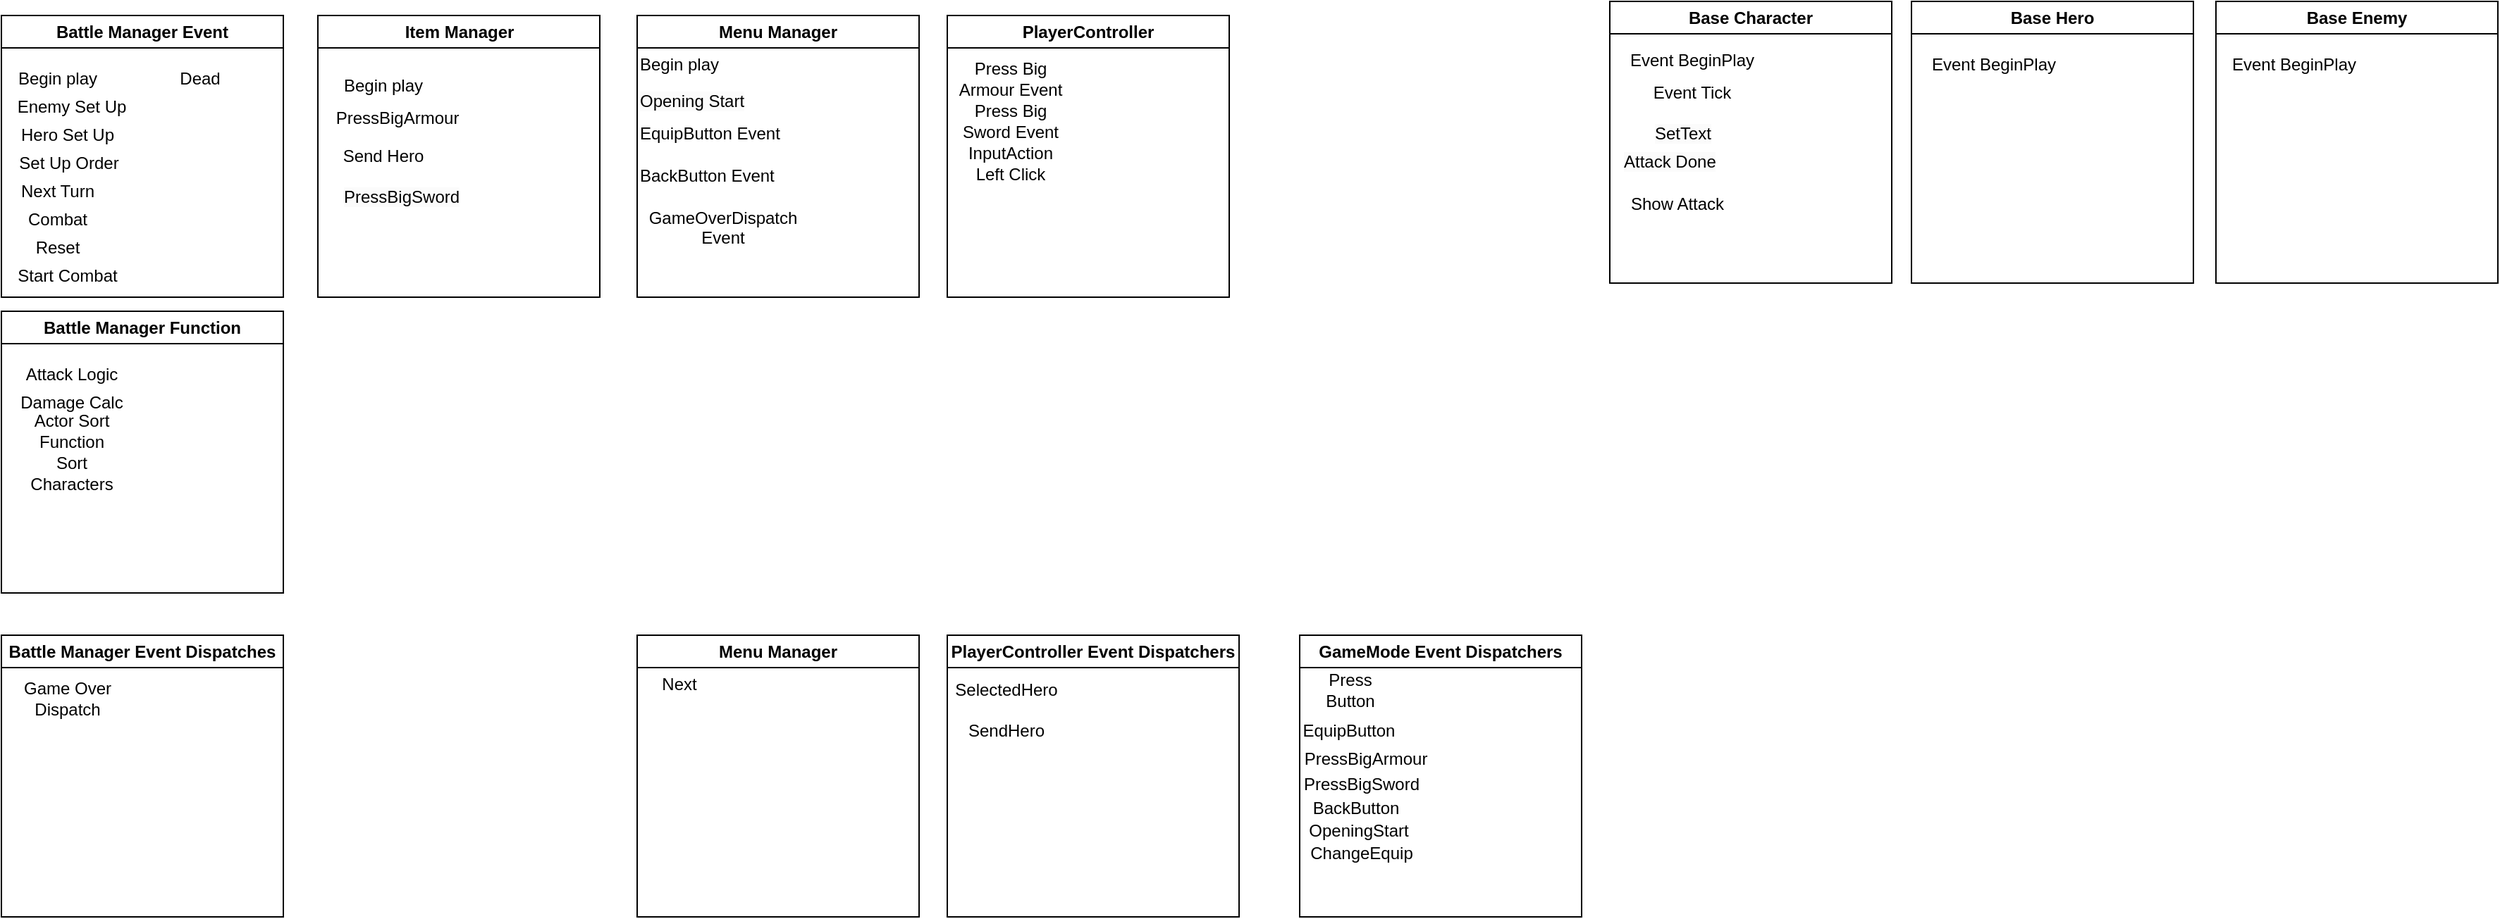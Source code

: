 <mxfile version="26.0.10">
  <diagram id="C5RBs43oDa-KdzZeNtuy" name="Page-1">
    <mxGraphModel dx="1434" dy="738" grid="1" gridSize="10" guides="1" tooltips="1" connect="1" arrows="1" fold="1" page="1" pageScale="1" pageWidth="827" pageHeight="1169" math="0" shadow="0">
      <root>
        <mxCell id="WIyWlLk6GJQsqaUBKTNV-0" />
        <mxCell id="WIyWlLk6GJQsqaUBKTNV-1" parent="WIyWlLk6GJQsqaUBKTNV-0" />
        <mxCell id="1QSOvx4FQGKFCCzgHMIn-46" value="Item Manager" style="swimlane;whiteSpace=wrap;html=1;" vertex="1" parent="WIyWlLk6GJQsqaUBKTNV-1">
          <mxGeometry x="323.5" y="170" width="200" height="200" as="geometry" />
        </mxCell>
        <mxCell id="1QSOvx4FQGKFCCzgHMIn-47" value="PressBigArmour&lt;div&gt;&lt;br&gt;&lt;/div&gt;" style="text;html=1;align=center;verticalAlign=middle;whiteSpace=wrap;rounded=0;" vertex="1" parent="1QSOvx4FQGKFCCzgHMIn-46">
          <mxGeometry x="26.5" y="60" width="60" height="40" as="geometry" />
        </mxCell>
        <mxCell id="1QSOvx4FQGKFCCzgHMIn-48" value="Send Hero" style="text;html=1;align=center;verticalAlign=middle;whiteSpace=wrap;rounded=0;" vertex="1" parent="1QSOvx4FQGKFCCzgHMIn-46">
          <mxGeometry x="16" y="85" width="60" height="30" as="geometry" />
        </mxCell>
        <mxCell id="1QSOvx4FQGKFCCzgHMIn-49" value="Begin play" style="text;html=1;align=center;verticalAlign=middle;whiteSpace=wrap;rounded=0;" vertex="1" parent="1QSOvx4FQGKFCCzgHMIn-46">
          <mxGeometry x="16" y="35" width="60" height="30" as="geometry" />
        </mxCell>
        <mxCell id="1QSOvx4FQGKFCCzgHMIn-50" value="&lt;span style=&quot;color: rgb(0, 0, 0); font-family: Helvetica; font-size: 12px; font-style: normal; font-variant-ligatures: normal; font-variant-caps: normal; font-weight: 400; letter-spacing: normal; orphans: 2; text-align: center; text-indent: 0px; text-transform: none; widows: 2; word-spacing: 0px; -webkit-text-stroke-width: 0px; white-space: normal; background-color: rgb(251, 251, 251); text-decoration-thickness: initial; text-decoration-style: initial; text-decoration-color: initial; display: inline !important; float: none;&quot;&gt;PressBigSword&lt;/span&gt;" style="text;whiteSpace=wrap;html=1;" vertex="1" parent="1QSOvx4FQGKFCCzgHMIn-46">
          <mxGeometry x="16" y="115" width="120" height="40" as="geometry" />
        </mxCell>
        <mxCell id="1QSOvx4FQGKFCCzgHMIn-51" value="Menu Manager" style="swimlane;whiteSpace=wrap;html=1;" vertex="1" parent="WIyWlLk6GJQsqaUBKTNV-1">
          <mxGeometry x="550" y="170" width="200" height="200" as="geometry">
            <mxRectangle x="540" y="160" width="120" height="30" as="alternateBounds" />
          </mxGeometry>
        </mxCell>
        <mxCell id="1QSOvx4FQGKFCCzgHMIn-52" value="Begin play" style="text;html=1;align=center;verticalAlign=middle;whiteSpace=wrap;rounded=0;" vertex="1" parent="1QSOvx4FQGKFCCzgHMIn-51">
          <mxGeometry y="20" width="60" height="30" as="geometry" />
        </mxCell>
        <mxCell id="1QSOvx4FQGKFCCzgHMIn-53" value="&lt;span style=&quot;color: rgb(0, 0, 0); font-family: Helvetica; font-size: 12px; font-style: normal; font-variant-ligatures: normal; font-variant-caps: normal; font-weight: 400; letter-spacing: normal; orphans: 2; text-align: center; text-indent: 0px; text-transform: none; widows: 2; word-spacing: 0px; -webkit-text-stroke-width: 0px; white-space: normal; background-color: rgb(251, 251, 251); text-decoration-thickness: initial; text-decoration-style: initial; text-decoration-color: initial; float: none; display: inline !important;&quot;&gt;Opening Start&lt;/span&gt;" style="text;whiteSpace=wrap;html=1;" vertex="1" parent="1QSOvx4FQGKFCCzgHMIn-51">
          <mxGeometry y="47" width="120" height="40" as="geometry" />
        </mxCell>
        <mxCell id="1QSOvx4FQGKFCCzgHMIn-54" value="&lt;div style=&quot;text-align: center;&quot;&gt;&lt;span style=&quot;background-color: transparent; color: light-dark(rgb(0, 0, 0), rgb(255, 255, 255));&quot;&gt;EquipButton Event&lt;/span&gt;&lt;/div&gt;" style="text;whiteSpace=wrap;html=1;" vertex="1" parent="1QSOvx4FQGKFCCzgHMIn-51">
          <mxGeometry y="70" width="120" height="40" as="geometry" />
        </mxCell>
        <mxCell id="1QSOvx4FQGKFCCzgHMIn-55" value="&lt;div style=&quot;text-align: center;&quot;&gt;&lt;span style=&quot;background-color: transparent; color: light-dark(rgb(0, 0, 0), rgb(255, 255, 255));&quot;&gt;BackButton Event&lt;/span&gt;&lt;/div&gt;" style="text;whiteSpace=wrap;html=1;" vertex="1" parent="1QSOvx4FQGKFCCzgHMIn-51">
          <mxGeometry y="100" width="120" height="40" as="geometry" />
        </mxCell>
        <mxCell id="1QSOvx4FQGKFCCzgHMIn-56" value="&lt;div style=&quot;text-align: center;&quot;&gt;&lt;span style=&quot;background-color: transparent; color: light-dark(rgb(0, 0, 0), rgb(255, 255, 255));&quot;&gt;GameOverDispatch Event&lt;/span&gt;&lt;/div&gt;" style="text;whiteSpace=wrap;html=1;" vertex="1" parent="1QSOvx4FQGKFCCzgHMIn-51">
          <mxGeometry y="130" width="120" height="40" as="geometry" />
        </mxCell>
        <mxCell id="1QSOvx4FQGKFCCzgHMIn-57" value="Battle Manager Event" style="swimlane;whiteSpace=wrap;html=1;" vertex="1" parent="WIyWlLk6GJQsqaUBKTNV-1">
          <mxGeometry x="99" y="170" width="200" height="200" as="geometry" />
        </mxCell>
        <mxCell id="1QSOvx4FQGKFCCzgHMIn-58" value="Begin play" style="text;html=1;align=center;verticalAlign=middle;whiteSpace=wrap;rounded=0;" vertex="1" parent="1QSOvx4FQGKFCCzgHMIn-57">
          <mxGeometry x="10" y="30" width="60" height="30" as="geometry" />
        </mxCell>
        <mxCell id="1QSOvx4FQGKFCCzgHMIn-59" value="Enemy Set Up" style="text;html=1;align=center;verticalAlign=middle;whiteSpace=wrap;rounded=0;" vertex="1" parent="1QSOvx4FQGKFCCzgHMIn-57">
          <mxGeometry x="10" y="50" width="80" height="30" as="geometry" />
        </mxCell>
        <mxCell id="1QSOvx4FQGKFCCzgHMIn-60" value="Hero Set Up" style="text;html=1;align=center;verticalAlign=middle;whiteSpace=wrap;rounded=0;" vertex="1" parent="1QSOvx4FQGKFCCzgHMIn-57">
          <mxGeometry x="7" y="70" width="80" height="30" as="geometry" />
        </mxCell>
        <mxCell id="1QSOvx4FQGKFCCzgHMIn-61" value="Set Up Order" style="text;html=1;align=center;verticalAlign=middle;whiteSpace=wrap;rounded=0;" vertex="1" parent="1QSOvx4FQGKFCCzgHMIn-57">
          <mxGeometry x="8" y="90" width="80" height="30" as="geometry" />
        </mxCell>
        <mxCell id="1QSOvx4FQGKFCCzgHMIn-62" value="Next Turn" style="text;html=1;align=center;verticalAlign=middle;whiteSpace=wrap;rounded=0;" vertex="1" parent="1QSOvx4FQGKFCCzgHMIn-57">
          <mxGeometry y="110" width="80" height="30" as="geometry" />
        </mxCell>
        <mxCell id="1QSOvx4FQGKFCCzgHMIn-63" value="Combat" style="text;html=1;align=center;verticalAlign=middle;whiteSpace=wrap;rounded=0;" vertex="1" parent="1QSOvx4FQGKFCCzgHMIn-57">
          <mxGeometry y="130" width="80" height="30" as="geometry" />
        </mxCell>
        <mxCell id="1QSOvx4FQGKFCCzgHMIn-64" value="Reset" style="text;html=1;align=center;verticalAlign=middle;whiteSpace=wrap;rounded=0;" vertex="1" parent="1QSOvx4FQGKFCCzgHMIn-57">
          <mxGeometry y="150" width="80" height="30" as="geometry" />
        </mxCell>
        <mxCell id="1QSOvx4FQGKFCCzgHMIn-65" value="Start Combat" style="text;html=1;align=center;verticalAlign=middle;whiteSpace=wrap;rounded=0;" vertex="1" parent="1QSOvx4FQGKFCCzgHMIn-57">
          <mxGeometry x="7" y="170" width="80" height="30" as="geometry" />
        </mxCell>
        <mxCell id="1QSOvx4FQGKFCCzgHMIn-66" value="Dead" style="text;html=1;align=center;verticalAlign=middle;whiteSpace=wrap;rounded=0;" vertex="1" parent="1QSOvx4FQGKFCCzgHMIn-57">
          <mxGeometry x="101" y="30" width="80" height="30" as="geometry" />
        </mxCell>
        <mxCell id="1QSOvx4FQGKFCCzgHMIn-67" value="PlayerController" style="swimlane;whiteSpace=wrap;html=1;" vertex="1" parent="WIyWlLk6GJQsqaUBKTNV-1">
          <mxGeometry x="770" y="170" width="200" height="200" as="geometry">
            <mxRectangle x="540" y="160" width="120" height="30" as="alternateBounds" />
          </mxGeometry>
        </mxCell>
        <mxCell id="1QSOvx4FQGKFCCzgHMIn-68" value="Press Big Armour Event" style="text;html=1;align=center;verticalAlign=middle;whiteSpace=wrap;rounded=0;" vertex="1" parent="1QSOvx4FQGKFCCzgHMIn-67">
          <mxGeometry y="30" width="90" height="30" as="geometry" />
        </mxCell>
        <mxCell id="1QSOvx4FQGKFCCzgHMIn-69" value="Press Big Sword Event" style="text;html=1;align=center;verticalAlign=middle;whiteSpace=wrap;rounded=0;" vertex="1" parent="1QSOvx4FQGKFCCzgHMIn-67">
          <mxGeometry x="5" y="60" width="80" height="30" as="geometry" />
        </mxCell>
        <mxCell id="1QSOvx4FQGKFCCzgHMIn-70" value="InputAction Left Click" style="text;html=1;align=center;verticalAlign=middle;whiteSpace=wrap;rounded=0;" vertex="1" parent="1QSOvx4FQGKFCCzgHMIn-67">
          <mxGeometry x="5" y="90" width="80" height="30" as="geometry" />
        </mxCell>
        <mxCell id="1QSOvx4FQGKFCCzgHMIn-71" value="GameMode Event Dispatchers" style="swimlane;whiteSpace=wrap;html=1;" vertex="1" parent="WIyWlLk6GJQsqaUBKTNV-1">
          <mxGeometry x="1020" y="610" width="200" height="200" as="geometry">
            <mxRectangle x="540" y="160" width="120" height="30" as="alternateBounds" />
          </mxGeometry>
        </mxCell>
        <mxCell id="1QSOvx4FQGKFCCzgHMIn-72" value="Press Button" style="text;html=1;align=center;verticalAlign=middle;whiteSpace=wrap;rounded=0;" vertex="1" parent="1QSOvx4FQGKFCCzgHMIn-71">
          <mxGeometry x="1" y="24" width="70" height="30" as="geometry" />
        </mxCell>
        <mxCell id="1QSOvx4FQGKFCCzgHMIn-73" value="EquipButton" style="text;html=1;align=center;verticalAlign=middle;whiteSpace=wrap;rounded=0;" vertex="1" parent="1QSOvx4FQGKFCCzgHMIn-71">
          <mxGeometry y="53" width="70" height="30" as="geometry" />
        </mxCell>
        <mxCell id="1QSOvx4FQGKFCCzgHMIn-74" value="PressBigArmour&lt;span style=&quot;color: rgba(0, 0, 0, 0); font-family: monospace; font-size: 0px; text-align: start; text-wrap-mode: nowrap;&quot;&gt;%3CmxGraphModel%3E%3Croot%3E%3CmxCell%20id%3D%220%22%2F%3E%3CmxCell%20id%3D%221%22%20parent%3D%220%22%2F%3E%3CmxCell%20id%3D%222%22%20value%3D%22EquipButton%22%20style%3D%22text%3Bhtml%3D1%3Balign%3Dcenter%3BverticalAlign%3Dmiddle%3BwhiteSpace%3Dwrap%3Brounded%3D0%3B%22%20vertex%3D%221%22%20parent%3D%221%22%3E%3CmxGeometry%20x%3D%221050%22%20y%3D%22660%22%20width%3D%2270%22%20height%3D%2230%22%20as%3D%22geometry%22%2F%3E%3C%2FmxCell%3E%3C%2Froot%3E%3C%2FmxGraphModel%3E&lt;/span&gt;" style="text;html=1;align=center;verticalAlign=middle;whiteSpace=wrap;rounded=0;" vertex="1" parent="1QSOvx4FQGKFCCzgHMIn-71">
          <mxGeometry x="12" y="73" width="70" height="30" as="geometry" />
        </mxCell>
        <mxCell id="1QSOvx4FQGKFCCzgHMIn-75" value="PressBigSword" style="text;html=1;align=center;verticalAlign=middle;whiteSpace=wrap;rounded=0;" vertex="1" parent="1QSOvx4FQGKFCCzgHMIn-71">
          <mxGeometry x="9" y="91" width="70" height="30" as="geometry" />
        </mxCell>
        <mxCell id="1QSOvx4FQGKFCCzgHMIn-76" value="BackButton" style="text;html=1;align=center;verticalAlign=middle;whiteSpace=wrap;rounded=0;" vertex="1" parent="1QSOvx4FQGKFCCzgHMIn-71">
          <mxGeometry x="5" y="108" width="70" height="30" as="geometry" />
        </mxCell>
        <mxCell id="1QSOvx4FQGKFCCzgHMIn-77" value="OpeningStart" style="text;html=1;align=center;verticalAlign=middle;whiteSpace=wrap;rounded=0;" vertex="1" parent="1QSOvx4FQGKFCCzgHMIn-71">
          <mxGeometry x="7" y="124" width="70" height="30" as="geometry" />
        </mxCell>
        <mxCell id="1QSOvx4FQGKFCCzgHMIn-78" value="ChangeEquip" style="text;html=1;align=center;verticalAlign=middle;whiteSpace=wrap;rounded=0;" vertex="1" parent="1QSOvx4FQGKFCCzgHMIn-71">
          <mxGeometry x="9" y="140" width="70" height="30" as="geometry" />
        </mxCell>
        <mxCell id="1QSOvx4FQGKFCCzgHMIn-79" value="Battle Manager Function" style="swimlane;whiteSpace=wrap;html=1;" vertex="1" parent="WIyWlLk6GJQsqaUBKTNV-1">
          <mxGeometry x="99" y="380" width="200" height="200" as="geometry" />
        </mxCell>
        <mxCell id="1QSOvx4FQGKFCCzgHMIn-80" value="Attack Logic" style="text;html=1;align=center;verticalAlign=middle;whiteSpace=wrap;rounded=0;" vertex="1" parent="1QSOvx4FQGKFCCzgHMIn-79">
          <mxGeometry x="10" y="30" width="80" height="30" as="geometry" />
        </mxCell>
        <mxCell id="1QSOvx4FQGKFCCzgHMIn-81" value="Damage Calc" style="text;html=1;align=center;verticalAlign=middle;whiteSpace=wrap;rounded=0;" vertex="1" parent="1QSOvx4FQGKFCCzgHMIn-79">
          <mxGeometry x="10" y="50" width="80" height="30" as="geometry" />
        </mxCell>
        <mxCell id="1QSOvx4FQGKFCCzgHMIn-82" value="Actor Sort Function" style="text;html=1;align=center;verticalAlign=middle;whiteSpace=wrap;rounded=0;" vertex="1" parent="1QSOvx4FQGKFCCzgHMIn-79">
          <mxGeometry x="10" y="70" width="80" height="30" as="geometry" />
        </mxCell>
        <mxCell id="1QSOvx4FQGKFCCzgHMIn-83" value="Sort Characters" style="text;html=1;align=center;verticalAlign=middle;whiteSpace=wrap;rounded=0;" vertex="1" parent="1QSOvx4FQGKFCCzgHMIn-79">
          <mxGeometry x="10" y="100" width="80" height="30" as="geometry" />
        </mxCell>
        <mxCell id="1QSOvx4FQGKFCCzgHMIn-84" value="PlayerController Event Dispatchers" style="swimlane;whiteSpace=wrap;html=1;" vertex="1" parent="WIyWlLk6GJQsqaUBKTNV-1">
          <mxGeometry x="770" y="610" width="207" height="200" as="geometry">
            <mxRectangle x="540" y="160" width="120" height="30" as="alternateBounds" />
          </mxGeometry>
        </mxCell>
        <mxCell id="1QSOvx4FQGKFCCzgHMIn-85" value="SelectedHero" style="text;html=1;align=center;verticalAlign=middle;whiteSpace=wrap;rounded=0;" vertex="1" parent="1QSOvx4FQGKFCCzgHMIn-84">
          <mxGeometry x="7" y="24" width="70" height="30" as="geometry" />
        </mxCell>
        <mxCell id="1QSOvx4FQGKFCCzgHMIn-86" value="SendHero" style="text;html=1;align=center;verticalAlign=middle;whiteSpace=wrap;rounded=0;" vertex="1" parent="1QSOvx4FQGKFCCzgHMIn-84">
          <mxGeometry x="7" y="53" width="70" height="30" as="geometry" />
        </mxCell>
        <mxCell id="1QSOvx4FQGKFCCzgHMIn-87" value="Battle Manager Event Dispatches" style="swimlane;whiteSpace=wrap;html=1;" vertex="1" parent="WIyWlLk6GJQsqaUBKTNV-1">
          <mxGeometry x="99" y="610" width="200" height="200" as="geometry" />
        </mxCell>
        <mxCell id="1QSOvx4FQGKFCCzgHMIn-88" value="Game Over Dispatch" style="text;html=1;align=center;verticalAlign=middle;whiteSpace=wrap;rounded=0;" vertex="1" parent="1QSOvx4FQGKFCCzgHMIn-87">
          <mxGeometry x="7" y="30" width="80" height="30" as="geometry" />
        </mxCell>
        <mxCell id="1QSOvx4FQGKFCCzgHMIn-89" value="Menu Manager" style="swimlane;whiteSpace=wrap;html=1;" vertex="1" parent="WIyWlLk6GJQsqaUBKTNV-1">
          <mxGeometry x="550" y="610" width="200" height="200" as="geometry">
            <mxRectangle x="540" y="160" width="120" height="30" as="alternateBounds" />
          </mxGeometry>
        </mxCell>
        <mxCell id="1QSOvx4FQGKFCCzgHMIn-90" value="Next" style="text;html=1;align=center;verticalAlign=middle;whiteSpace=wrap;rounded=0;" vertex="1" parent="1QSOvx4FQGKFCCzgHMIn-89">
          <mxGeometry y="20" width="60" height="30" as="geometry" />
        </mxCell>
        <mxCell id="1QSOvx4FQGKFCCzgHMIn-91" value="Base Character" style="swimlane;whiteSpace=wrap;html=1;" vertex="1" parent="WIyWlLk6GJQsqaUBKTNV-1">
          <mxGeometry x="1240" y="160" width="200" height="200" as="geometry">
            <mxRectangle x="540" y="160" width="120" height="30" as="alternateBounds" />
          </mxGeometry>
        </mxCell>
        <mxCell id="1QSOvx4FQGKFCCzgHMIn-93" value="Event Tick" style="text;html=1;align=center;verticalAlign=middle;resizable=0;points=[];autosize=1;strokeColor=none;fillColor=none;" vertex="1" parent="1QSOvx4FQGKFCCzgHMIn-91">
          <mxGeometry x="18" y="50" width="80" height="30" as="geometry" />
        </mxCell>
        <mxCell id="1QSOvx4FQGKFCCzgHMIn-94" value="&lt;span style=&quot;color: rgb(0, 0, 0); font-family: Helvetica; font-size: 12px; font-style: normal; font-variant-ligatures: normal; font-variant-caps: normal; font-weight: 400; letter-spacing: normal; orphans: 2; text-align: center; text-indent: 0px; text-transform: none; widows: 2; word-spacing: 0px; -webkit-text-stroke-width: 0px; white-space: nowrap; background-color: rgb(251, 251, 251); text-decoration-thickness: initial; text-decoration-style: initial; text-decoration-color: initial; float: none; display: inline !important;&quot;&gt;SetText&lt;/span&gt;" style="text;whiteSpace=wrap;html=1;" vertex="1" parent="1QSOvx4FQGKFCCzgHMIn-91">
          <mxGeometry x="30" y="80" width="90" height="40" as="geometry" />
        </mxCell>
        <mxCell id="1QSOvx4FQGKFCCzgHMIn-95" value="&lt;span style=&quot;color: rgb(0, 0, 0); font-family: Helvetica; font-size: 12px; font-style: normal; font-variant-ligatures: normal; font-variant-caps: normal; font-weight: 400; letter-spacing: normal; orphans: 2; text-align: center; text-indent: 0px; text-transform: none; widows: 2; word-spacing: 0px; -webkit-text-stroke-width: 0px; white-space: nowrap; background-color: rgb(251, 251, 251); text-decoration-thickness: initial; text-decoration-style: initial; text-decoration-color: initial; float: none; display: inline !important;&quot;&gt;Attack Done&lt;/span&gt;" style="text;whiteSpace=wrap;html=1;" vertex="1" parent="1QSOvx4FQGKFCCzgHMIn-91">
          <mxGeometry x="8" y="100" width="90" height="40" as="geometry" />
        </mxCell>
        <mxCell id="1QSOvx4FQGKFCCzgHMIn-96" value="&lt;div style=&quot;text-align: center;&quot;&gt;&lt;span style=&quot;background-color: transparent; color: light-dark(rgb(0, 0, 0), rgb(255, 255, 255)); text-wrap-mode: nowrap;&quot;&gt;Show Attack&lt;/span&gt;&lt;/div&gt;" style="text;whiteSpace=wrap;html=1;" vertex="1" parent="1QSOvx4FQGKFCCzgHMIn-91">
          <mxGeometry x="13" y="130" width="90" height="40" as="geometry" />
        </mxCell>
        <mxCell id="1QSOvx4FQGKFCCzgHMIn-92" value="Event BeginPlay" style="text;html=1;align=center;verticalAlign=middle;resizable=0;points=[];autosize=1;strokeColor=none;fillColor=none;" vertex="1" parent="WIyWlLk6GJQsqaUBKTNV-1">
          <mxGeometry x="1243" y="187" width="110" height="30" as="geometry" />
        </mxCell>
        <mxCell id="1QSOvx4FQGKFCCzgHMIn-97" value="Base Hero" style="swimlane;whiteSpace=wrap;html=1;" vertex="1" parent="WIyWlLk6GJQsqaUBKTNV-1">
          <mxGeometry x="1454" y="160" width="200" height="200" as="geometry">
            <mxRectangle x="540" y="160" width="120" height="30" as="alternateBounds" />
          </mxGeometry>
        </mxCell>
        <mxCell id="1QSOvx4FQGKFCCzgHMIn-107" value="Event BeginPlay" style="text;html=1;align=center;verticalAlign=middle;resizable=0;points=[];autosize=1;strokeColor=none;fillColor=none;" vertex="1" parent="1QSOvx4FQGKFCCzgHMIn-97">
          <mxGeometry x="3" y="30" width="110" height="30" as="geometry" />
        </mxCell>
        <mxCell id="1QSOvx4FQGKFCCzgHMIn-102" value="Base Enemy" style="swimlane;whiteSpace=wrap;html=1;" vertex="1" parent="WIyWlLk6GJQsqaUBKTNV-1">
          <mxGeometry x="1670" y="160" width="200" height="200" as="geometry">
            <mxRectangle x="540" y="160" width="120" height="30" as="alternateBounds" />
          </mxGeometry>
        </mxCell>
        <mxCell id="1QSOvx4FQGKFCCzgHMIn-108" value="Event BeginPlay" style="text;html=1;align=center;verticalAlign=middle;resizable=0;points=[];autosize=1;strokeColor=none;fillColor=none;" vertex="1" parent="1QSOvx4FQGKFCCzgHMIn-102">
          <mxGeometry y="30" width="110" height="30" as="geometry" />
        </mxCell>
      </root>
    </mxGraphModel>
  </diagram>
</mxfile>
